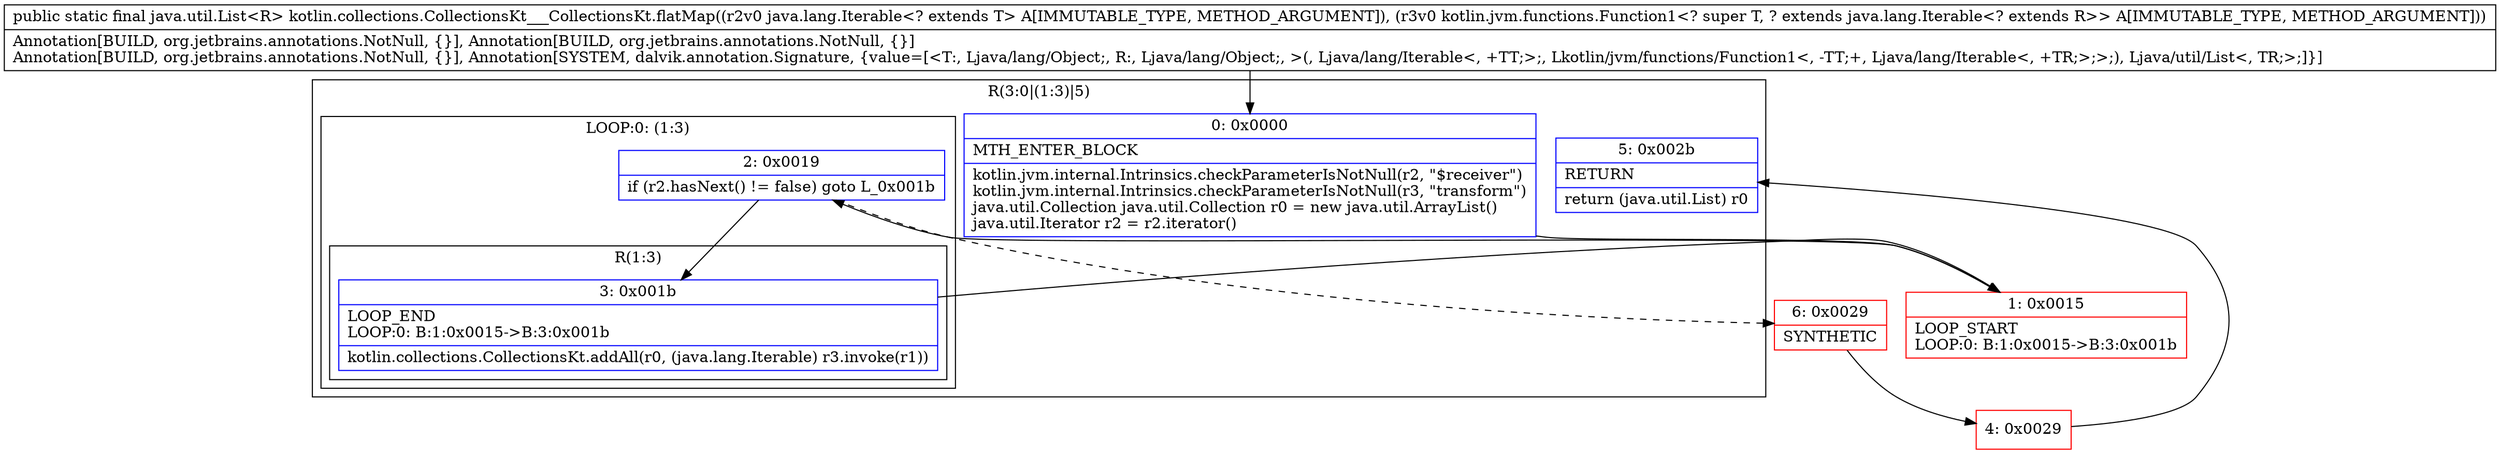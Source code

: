 digraph "CFG forkotlin.collections.CollectionsKt___CollectionsKt.flatMap(Ljava\/lang\/Iterable;Lkotlin\/jvm\/functions\/Function1;)Ljava\/util\/List;" {
subgraph cluster_Region_994647489 {
label = "R(3:0|(1:3)|5)";
node [shape=record,color=blue];
Node_0 [shape=record,label="{0\:\ 0x0000|MTH_ENTER_BLOCK\l|kotlin.jvm.internal.Intrinsics.checkParameterIsNotNull(r2, \"$receiver\")\lkotlin.jvm.internal.Intrinsics.checkParameterIsNotNull(r3, \"transform\")\ljava.util.Collection java.util.Collection r0 = new java.util.ArrayList()\ljava.util.Iterator r2 = r2.iterator()\l}"];
subgraph cluster_LoopRegion_1100163252 {
label = "LOOP:0: (1:3)";
node [shape=record,color=blue];
Node_2 [shape=record,label="{2\:\ 0x0019|if (r2.hasNext() != false) goto L_0x001b\l}"];
subgraph cluster_Region_931114213 {
label = "R(1:3)";
node [shape=record,color=blue];
Node_3 [shape=record,label="{3\:\ 0x001b|LOOP_END\lLOOP:0: B:1:0x0015\-\>B:3:0x001b\l|kotlin.collections.CollectionsKt.addAll(r0, (java.lang.Iterable) r3.invoke(r1))\l}"];
}
}
Node_5 [shape=record,label="{5\:\ 0x002b|RETURN\l|return (java.util.List) r0\l}"];
}
Node_1 [shape=record,color=red,label="{1\:\ 0x0015|LOOP_START\lLOOP:0: B:1:0x0015\-\>B:3:0x001b\l}"];
Node_4 [shape=record,color=red,label="{4\:\ 0x0029}"];
Node_6 [shape=record,color=red,label="{6\:\ 0x0029|SYNTHETIC\l}"];
MethodNode[shape=record,label="{public static final java.util.List\<R\> kotlin.collections.CollectionsKt___CollectionsKt.flatMap((r2v0 java.lang.Iterable\<? extends T\> A[IMMUTABLE_TYPE, METHOD_ARGUMENT]), (r3v0 kotlin.jvm.functions.Function1\<? super T, ? extends java.lang.Iterable\<? extends R\>\> A[IMMUTABLE_TYPE, METHOD_ARGUMENT]))  | Annotation[BUILD, org.jetbrains.annotations.NotNull, \{\}], Annotation[BUILD, org.jetbrains.annotations.NotNull, \{\}]\lAnnotation[BUILD, org.jetbrains.annotations.NotNull, \{\}], Annotation[SYSTEM, dalvik.annotation.Signature, \{value=[\<T:, Ljava\/lang\/Object;, R:, Ljava\/lang\/Object;, \>(, Ljava\/lang\/Iterable\<, +TT;\>;, Lkotlin\/jvm\/functions\/Function1\<, \-TT;+, Ljava\/lang\/Iterable\<, +TR;\>;\>;), Ljava\/util\/List\<, TR;\>;]\}]\l}"];
MethodNode -> Node_0;
Node_0 -> Node_1;
Node_2 -> Node_3;
Node_2 -> Node_6[style=dashed];
Node_3 -> Node_1;
Node_1 -> Node_2;
Node_4 -> Node_5;
Node_6 -> Node_4;
}

